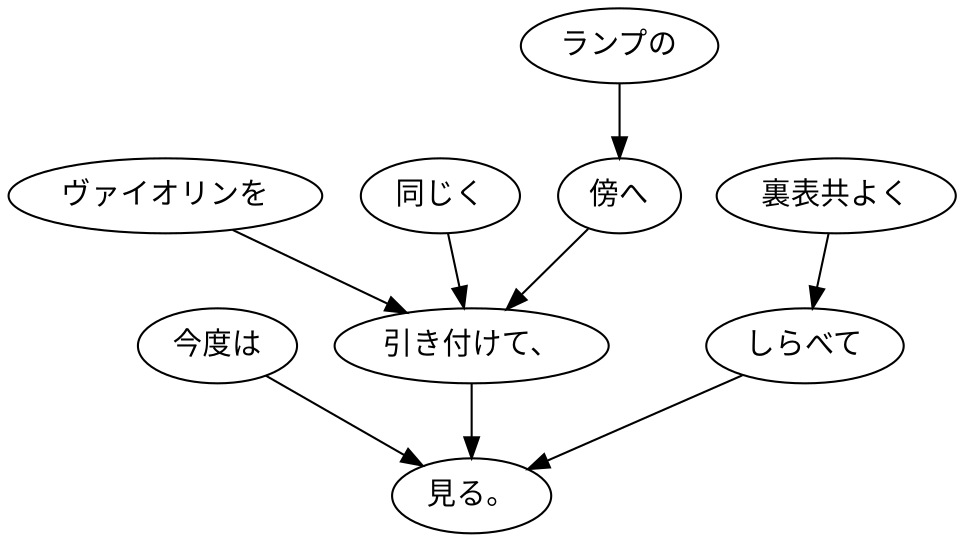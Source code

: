 digraph graph8310 {
	node0 [label="今度は"];
	node1 [label="ヴァイオリンを"];
	node2 [label="同じく"];
	node3 [label="ランプの"];
	node4 [label="傍へ"];
	node5 [label="引き付けて、"];
	node6 [label="裏表共よく"];
	node7 [label="しらべて"];
	node8 [label="見る。"];
	node0 -> node8;
	node1 -> node5;
	node2 -> node5;
	node3 -> node4;
	node4 -> node5;
	node5 -> node8;
	node6 -> node7;
	node7 -> node8;
}

